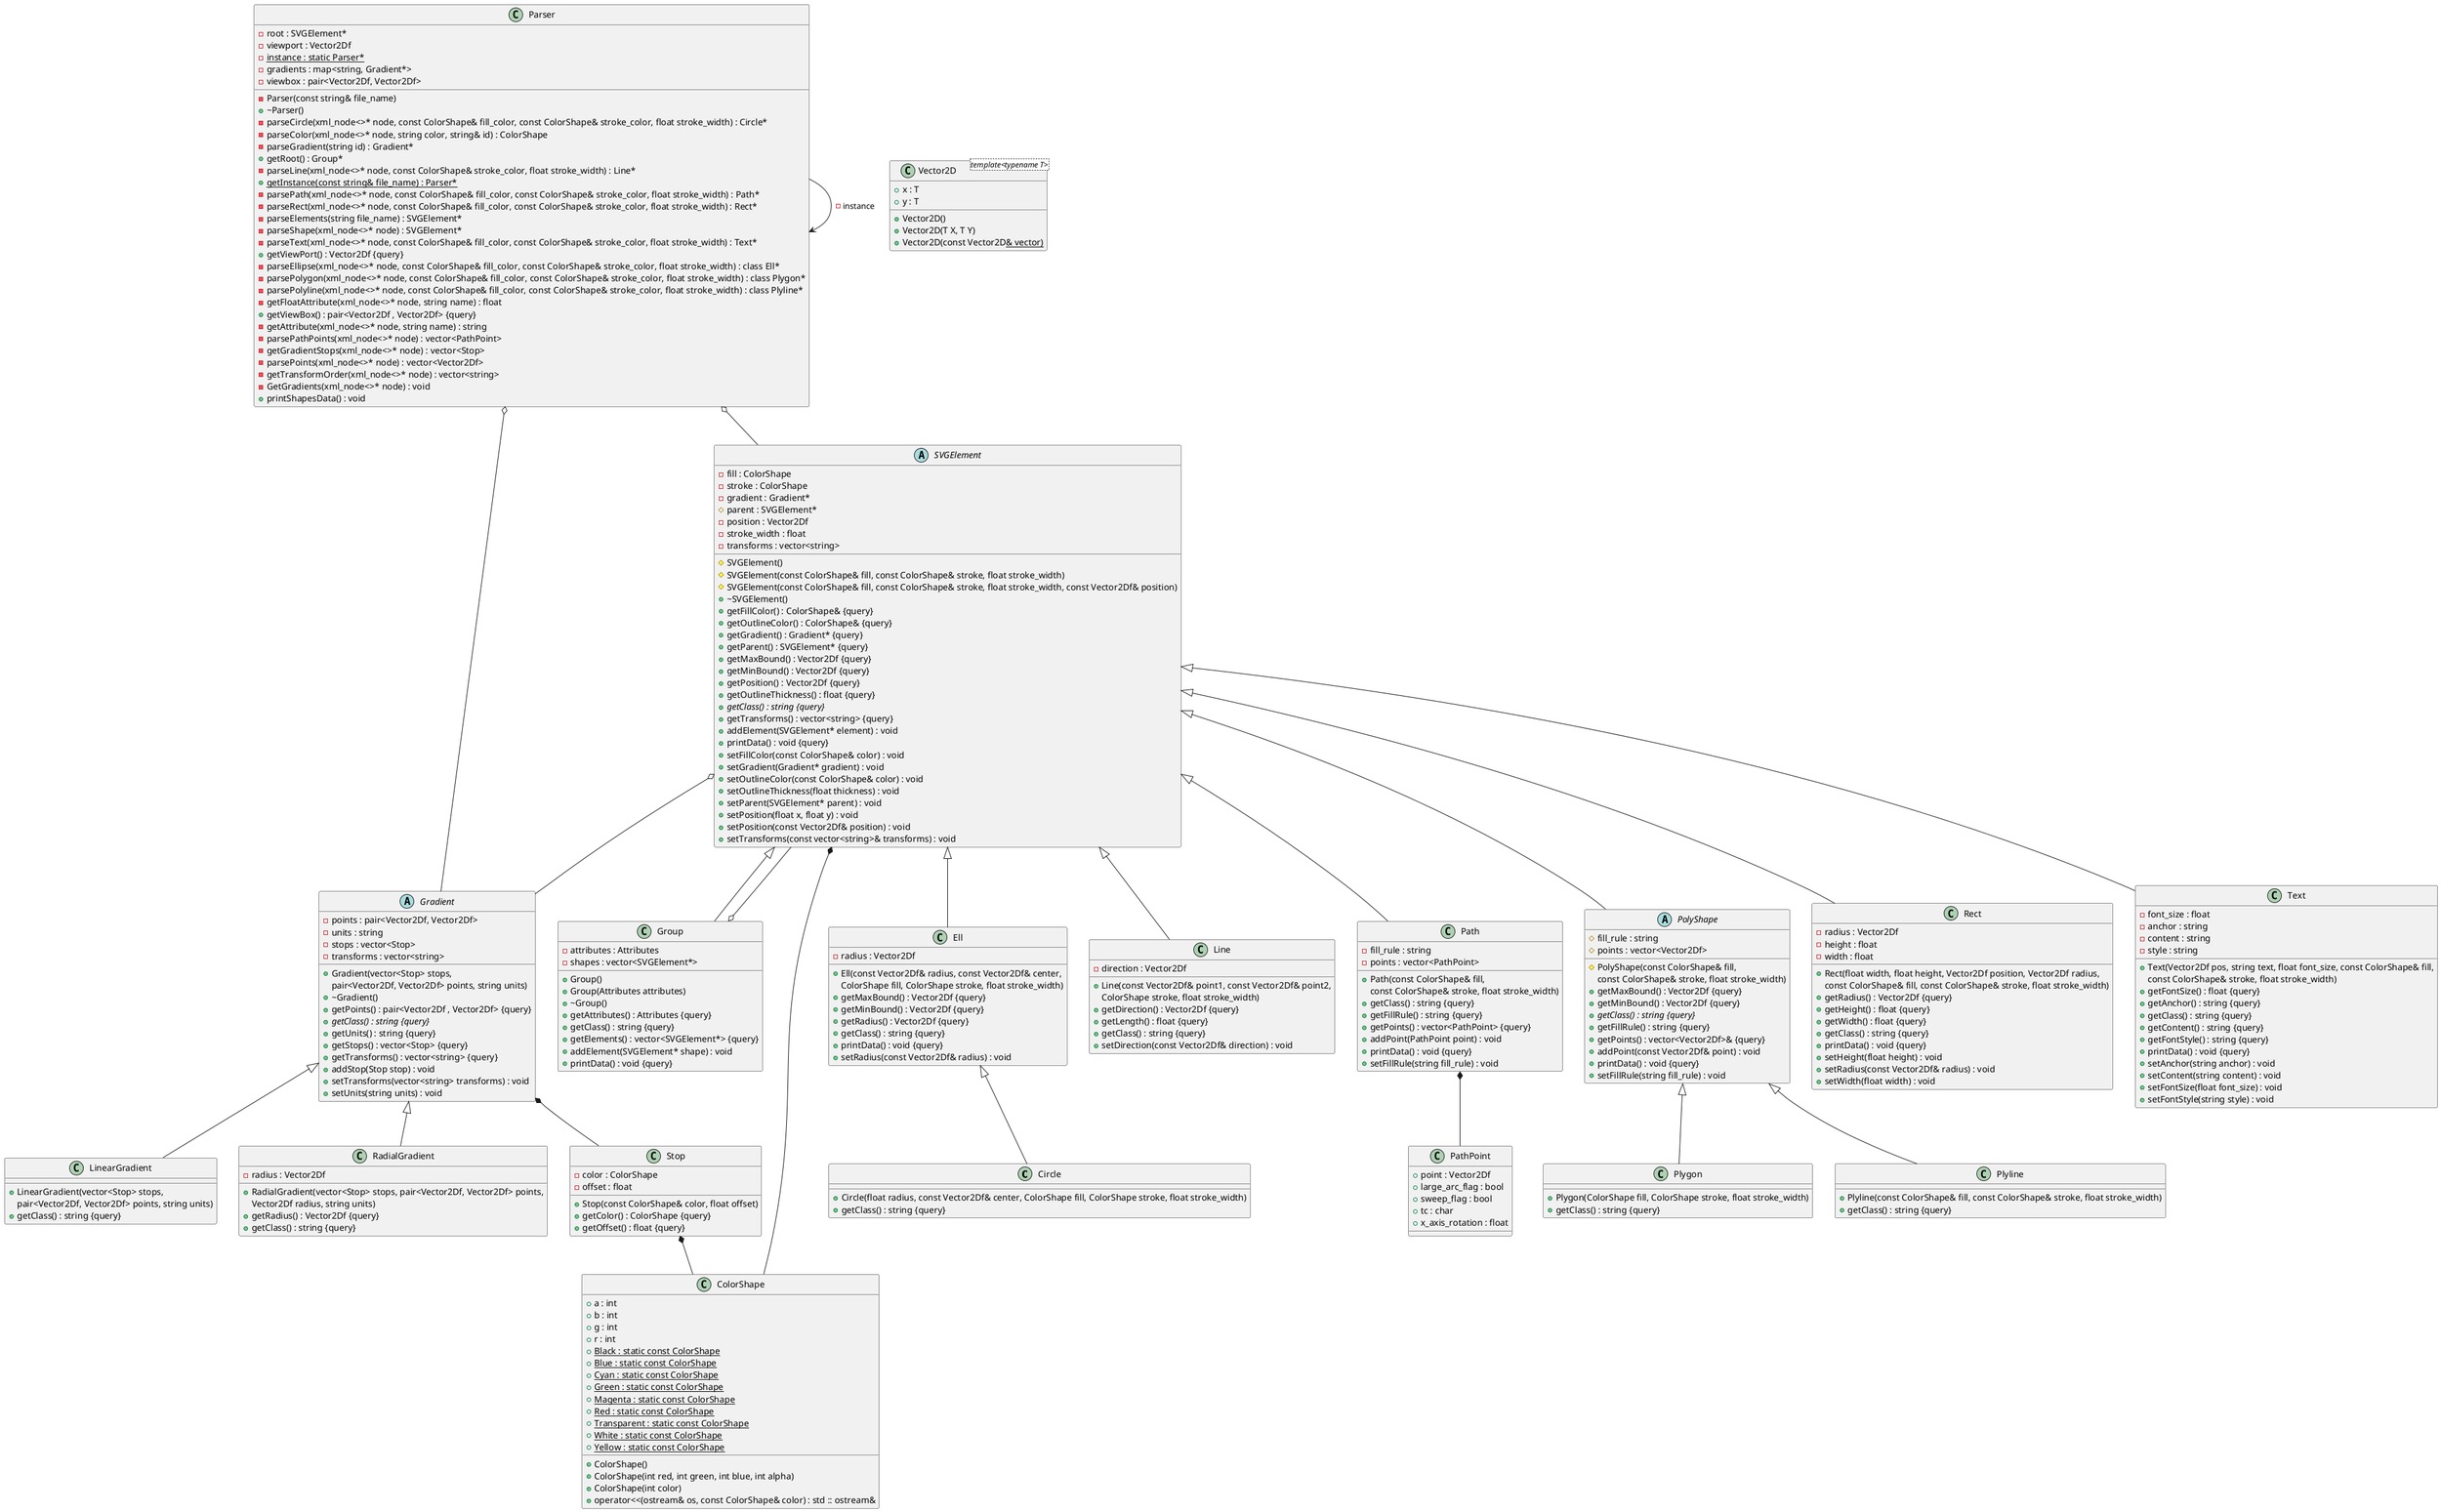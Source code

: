 @startuml





/' Objects '/

class Circle {
	+Circle(float radius, const Vector2Df& center, ColorShape fill, ColorShape stroke, float stroke_width)
	+getClass() : string {query}
}


class ColorShape {
	+ColorShape()
	+ColorShape(int red, int green, int blue, int alpha)
	+ColorShape(int color)
	+a : int
	+b : int
	+g : int
	+r : int
	+{static} Black : static const ColorShape
	+{static} Blue : static const ColorShape
	+{static} Cyan : static const ColorShape
	+{static} Green : static const ColorShape
	+{static} Magenta : static const ColorShape
	+{static} Red : static const ColorShape
	+{static} Transparent : static const ColorShape
	+{static} White : static const ColorShape
	+{static} Yellow : static const ColorShape
	+operator<<(ostream& os, const ColorShape& color) : std :: ostream&
}


class Ell {
	+Ell(const Vector2Df& radius, const Vector2Df& center, 
	ColorShape fill, ColorShape stroke, float stroke_width)
	+getMaxBound() : Vector2Df {query}
	+getMinBound() : Vector2Df {query}
	+getRadius() : Vector2Df {query}
	-radius : Vector2Df
	+getClass() : string {query}
	+printData() : void {query}
	+setRadius(const Vector2Df& radius) : void
}


abstract class Gradient {
	+Gradient(vector<Stop> stops, 
	pair<Vector2Df, Vector2Df> points, string units)
	+~Gradient()
	+getPoints() : pair<Vector2Df , Vector2Df> {query}
	-points : pair<Vector2Df, Vector2Df>
	+{abstract} getClass() : string {query}
	+getUnits() : string {query}
	-units : string
	+getStops() : vector<Stop> {query}
	-stops : vector<Stop>
	+getTransforms() : vector<string> {query}
	-transforms : vector<string>
	+addStop(Stop stop) : void
	+setTransforms(vector<string> transforms) : void
	+setUnits(string units) : void
}


class Group {
	+Group()
	+Group(Attributes attributes)
	+~Group()
	-attributes : Attributes
	+getAttributes() : Attributes {query}
	+getClass() : string {query}
	+getElements() : vector<SVGElement*> {query}
	-shapes : vector<SVGElement*>
	+addElement(SVGElement* shape) : void
	+printData() : void {query}
}


class Line {
	+Line(const Vector2Df& point1, const Vector2Df& point2, 
	ColorShape stroke, float stroke_width)
	-direction : Vector2Df
	+getDirection() : Vector2Df {query}
	+getLength() : float {query}
	+getClass() : string {query}
	+setDirection(const Vector2Df& direction) : void
}


class LinearGradient {
	+LinearGradient(vector<Stop> stops, 
	pair<Vector2Df, Vector2Df> points, string units)
	+getClass() : string {query}
}


class Parser {
	-Parser(const string& file_name)
	+~Parser()
	-parseCircle(xml_node<>* node, const ColorShape& fill_color, const ColorShape& stroke_color, float stroke_width) : Circle*
	-parseColor(xml_node<>* node, string color, string& id) : ColorShape
	-parseGradient(string id) : Gradient*
	+getRoot() : Group*
	-parseLine(xml_node<>* node, const ColorShape& stroke_color, float stroke_width) : Line*
	+{static} getInstance(const string& file_name) : Parser*
	-parsePath(xml_node<>* node, const ColorShape& fill_color, const ColorShape& stroke_color, float stroke_width) : Path*
	-parseRect(xml_node<>* node, const ColorShape& fill_color, const ColorShape& stroke_color, float stroke_width) : Rect*
	-parseElements(string file_name) : SVGElement*
	-parseShape(xml_node<>* node) : SVGElement*
	-root : SVGElement*
	-parseText(xml_node<>* node, const ColorShape& fill_color, const ColorShape& stroke_color, float stroke_width) : Text*
	+getViewPort() : Vector2Df {query}
	-viewport : Vector2Df
	-parseEllipse(xml_node<>* node, const ColorShape& fill_color, const ColorShape& stroke_color, float stroke_width) : class Ell*
	-parsePolygon(xml_node<>* node, const ColorShape& fill_color, const ColorShape& stroke_color, float stroke_width) : class Plygon*
	-parsePolyline(xml_node<>* node, const ColorShape& fill_color, const ColorShape& stroke_color, float stroke_width) : class Plyline*
	-getFloatAttribute(xml_node<>* node, string name) : float
	-{static} instance : static Parser*
	-gradients : map<string, Gradient*>
	+getViewBox() : pair<Vector2Df , Vector2Df> {query}
	-viewbox : pair<Vector2Df, Vector2Df>
	-getAttribute(xml_node<>* node, string name) : string
	-parsePathPoints(xml_node<>* node) : vector<PathPoint>
	-getGradientStops(xml_node<>* node) : vector<Stop>
	-parsePoints(xml_node<>* node) : vector<Vector2Df>
	-getTransformOrder(xml_node<>* node) : vector<string>
	-GetGradients(xml_node<>* node) : void
	+printShapesData() : void
}


class Path {
	+Path(const ColorShape& fill, 
	const ColorShape& stroke, float stroke_width)
	-fill_rule : string
	+getClass() : string {query}
	+getFillRule() : string {query}
	+getPoints() : vector<PathPoint> {query}
	-points : vector<PathPoint>
	+addPoint(PathPoint point) : void
	+printData() : void {query}
	+setFillRule(string fill_rule) : void
}


class Plygon {
	+Plygon(ColorShape fill, ColorShape stroke, float stroke_width)
	+getClass() : string {query}
}


class Plyline {
	+Plyline(const ColorShape& fill, const ColorShape& stroke, float stroke_width)
	+getClass() : string {query}
}


abstract class PolyShape {
	#PolyShape(const ColorShape& fill, 
	const ColorShape& stroke, float stroke_width)
	+getMaxBound() : Vector2Df {query}
	+getMinBound() : Vector2Df {query}
	#fill_rule : string
	+{abstract} getClass() : string {query}
	+getFillRule() : string {query}
	#points : vector<Vector2Df>
	+getPoints() : vector<Vector2Df>& {query}
	+addPoint(const Vector2Df& point) : void
	+printData() : void {query}
	+setFillRule(string fill_rule) : void
}


class RadialGradient {
	+RadialGradient(vector<Stop> stops, pair<Vector2Df, Vector2Df> points, 
	Vector2Df radius, string units)
	+getRadius() : Vector2Df {query}
	-radius : Vector2Df
	+getClass() : string {query}
}


class Rect {
	+Rect(float width, float height, Vector2Df position, Vector2Df radius, 
	const ColorShape& fill, const ColorShape& stroke, float stroke_width)
	+getRadius() : Vector2Df {query}
	-radius : Vector2Df
	+getHeight() : float {query}
	+getWidth() : float {query}
	-height : float
	-width : float
	+getClass() : string {query}
	+printData() : void {query}
	+setHeight(float height) : void
	+setRadius(const Vector2Df& radius) : void
	+setWidth(float width) : void
}

abstract class SVGElement {
	#SVGElement()
	#SVGElement(const ColorShape& fill, const ColorShape& stroke, float stroke_width)
	#SVGElement(const ColorShape& fill, const ColorShape& stroke, float stroke_width, const Vector2Df& position)
	+~SVGElement()
	-fill : ColorShape
	-stroke : ColorShape
	+getFillColor() : ColorShape& {query}
	+getOutlineColor() : ColorShape& {query}
	+getGradient() : Gradient* {query}
	-gradient : Gradient*
	+getParent() : SVGElement* {query}
	#parent : SVGElement*
	+getMaxBound() : Vector2Df {query}
	+getMinBound() : Vector2Df {query}
	+getPosition() : Vector2Df {query}
	-position : Vector2Df
	+getOutlineThickness() : float {query}
	-stroke_width : float
	+{abstract} getClass() : string {query}
	+getTransforms() : vector<string> {query}
	-transforms : vector<string>
	+addElement(SVGElement* element) : void
	+printData() : void {query}
	+setFillColor(const ColorShape& color) : void
	+setGradient(Gradient* gradient) : void
	+setOutlineColor(const ColorShape& color) : void
	+setOutlineThickness(float thickness) : void
	+setParent(SVGElement* parent) : void
	+setPosition(float x, float y) : void
	+setPosition(const Vector2Df& position) : void
	+setTransforms(const vector<string>& transforms) : void
}


class Stop {
	+Stop(const ColorShape& color, float offset)
	-color : ColorShape
	+getColor() : ColorShape {query}
	+getOffset() : float {query}
	-offset : float
}


class Text {
	+Text(Vector2Df pos, string text, float font_size, const ColorShape& fill, 
	const ColorShape& stroke, float stroke_width)
	-font_size : float
	+getFontSize() : float {query}
	-anchor : string
	-content : string
	+getAnchor() : string {query}
	+getClass() : string {query}
	+getContent() : string {query}
	+getFontStyle() : string {query}
	-style : string
	+printData() : void {query}
	+setAnchor(string anchor) : void
	+setContent(string content) : void
	+setFontSize(float font_size) : void
	+setFontStyle(string style) : void
}


class Vector2D <template<typename T>> {
	+Vector2D()
	+Vector2D(T X, T Y)
	+Vector2D(const Vector2D<U>& vector)
	+x : T
	+y : T
}

class PathPoint {
	+point : Vector2Df
	+large_arc_flag : bool
	+sweep_flag : bool
	+tc : char
	+x_axis_rotation : float
}





/' Inheritance relationships '/

.Ell <|-- .Circle


.Gradient <|-- .LinearGradient


.Gradient <|-- .RadialGradient


.PolyShape <|-- .Plygon


.PolyShape <|-- .Plyline


.SVGElement <|-- .Ell


.SVGElement <|-- .Group


.SVGElement <|-- .Line


.SVGElement <|-- .Path


.SVGElement <|-- .PolyShape


.SVGElement <|-- .Rect


.SVGElement <|-- .Text





/' Aggregation relationships '/

.Gradient *-- .Stop


.Group o-- .SVGElement


.Parser o-- .Gradient


.Parser --> .Parser : -instance


.Parser o-- .SVGElement


.Path *-- .PathPoint

.SVGElement *-- .ColorShape


.SVGElement o-- .Gradient

.Stop *-- .ColorShape





/' Nested objects '/



@enduml
